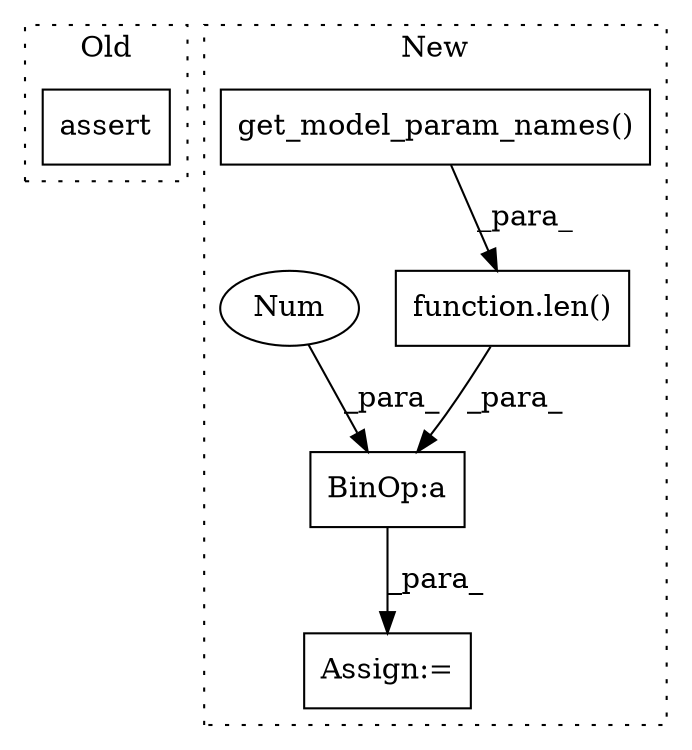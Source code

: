 digraph G {
subgraph cluster0 {
1 [label="assert" a="65" s="1251" l="7" shape="box"];
label = "Old";
style="dotted";
}
subgraph cluster1 {
2 [label="get_model_param_names()" a="75" s="1423" l="34" shape="box"];
3 [label="BinOp:a" a="82" s="1458" l="3" shape="box"];
4 [label="function.len()" a="75" s="1419,1457" l="4,1" shape="box"];
5 [label="Num" a="76" s="1461" l="1" shape="ellipse"];
6 [label="Assign:=" a="68" s="1416" l="3" shape="box"];
label = "New";
style="dotted";
}
2 -> 4 [label="_para_"];
3 -> 6 [label="_para_"];
4 -> 3 [label="_para_"];
5 -> 3 [label="_para_"];
}